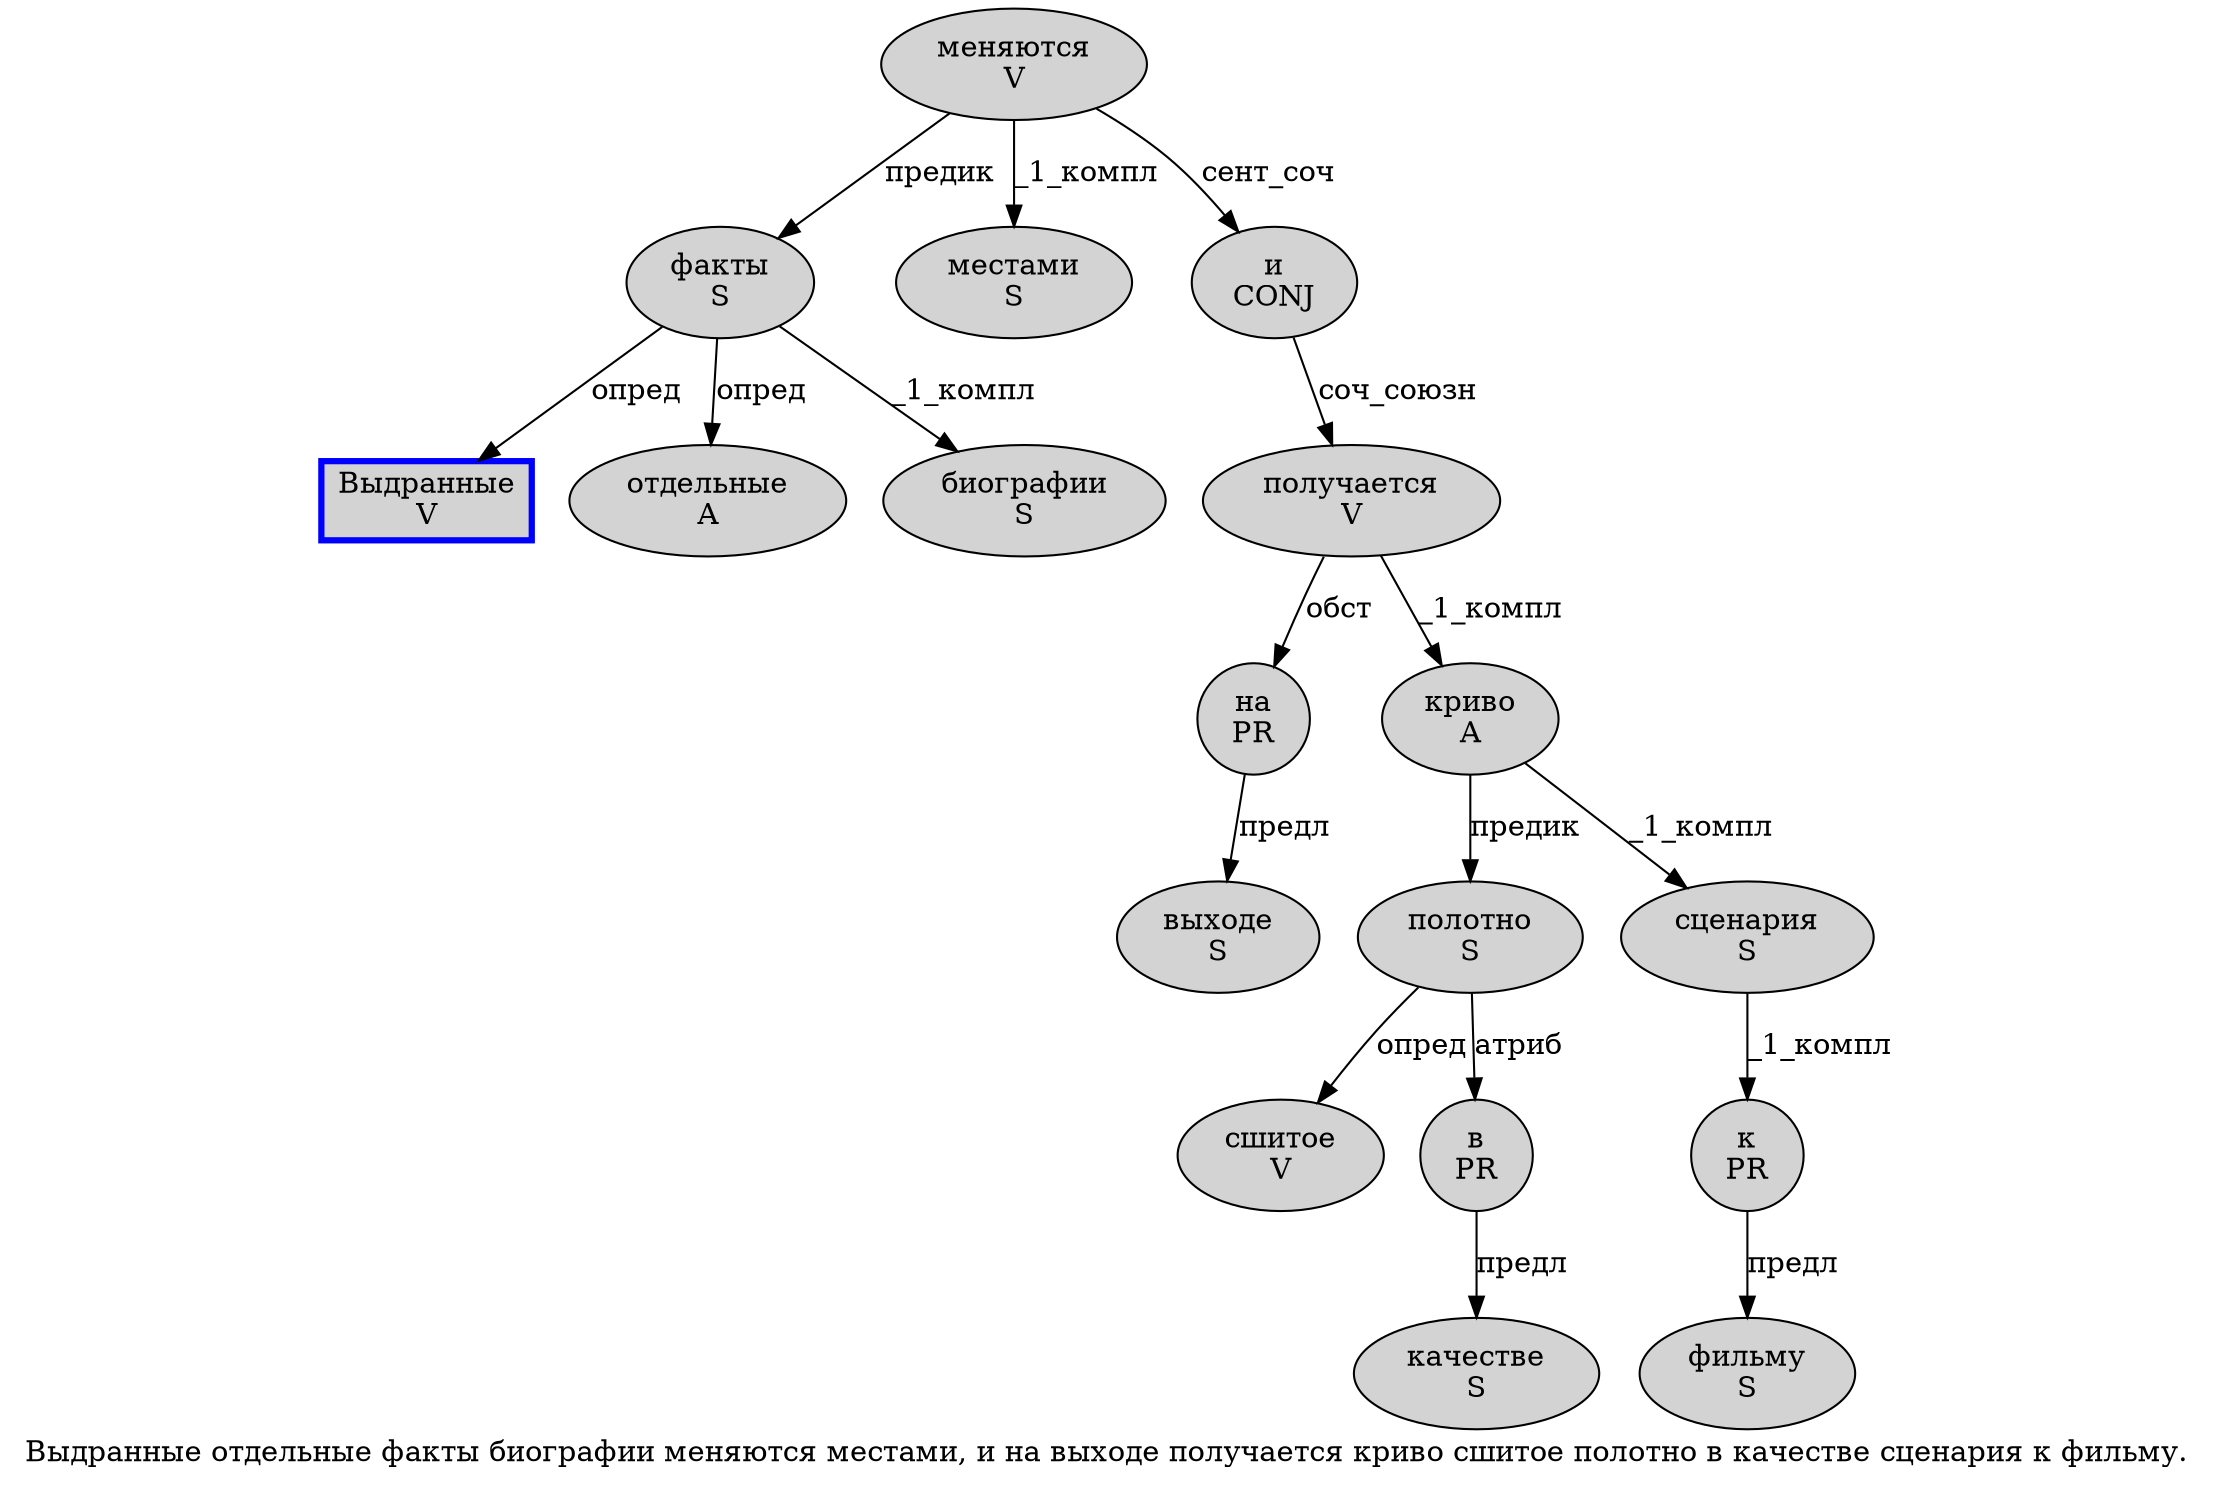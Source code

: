 digraph SENTENCE_3293 {
	graph [label="Выдранные отдельные факты биографии меняются местами, и на выходе получается криво сшитое полотно в качестве сценария к фильму."]
	node [style=filled]
		0 [label="Выдранные
V" color=blue fillcolor=lightgray penwidth=3 shape=box]
		1 [label="отдельные
A" color="" fillcolor=lightgray penwidth=1 shape=ellipse]
		2 [label="факты
S" color="" fillcolor=lightgray penwidth=1 shape=ellipse]
		3 [label="биографии
S" color="" fillcolor=lightgray penwidth=1 shape=ellipse]
		4 [label="меняются
V" color="" fillcolor=lightgray penwidth=1 shape=ellipse]
		5 [label="местами
S" color="" fillcolor=lightgray penwidth=1 shape=ellipse]
		7 [label="и
CONJ" color="" fillcolor=lightgray penwidth=1 shape=ellipse]
		8 [label="на
PR" color="" fillcolor=lightgray penwidth=1 shape=ellipse]
		9 [label="выходе
S" color="" fillcolor=lightgray penwidth=1 shape=ellipse]
		10 [label="получается
V" color="" fillcolor=lightgray penwidth=1 shape=ellipse]
		11 [label="криво
A" color="" fillcolor=lightgray penwidth=1 shape=ellipse]
		12 [label="сшитое
V" color="" fillcolor=lightgray penwidth=1 shape=ellipse]
		13 [label="полотно
S" color="" fillcolor=lightgray penwidth=1 shape=ellipse]
		14 [label="в
PR" color="" fillcolor=lightgray penwidth=1 shape=ellipse]
		15 [label="качестве
S" color="" fillcolor=lightgray penwidth=1 shape=ellipse]
		16 [label="сценария
S" color="" fillcolor=lightgray penwidth=1 shape=ellipse]
		17 [label="к
PR" color="" fillcolor=lightgray penwidth=1 shape=ellipse]
		18 [label="фильму
S" color="" fillcolor=lightgray penwidth=1 shape=ellipse]
			14 -> 15 [label="предл"]
			2 -> 0 [label="опред"]
			2 -> 1 [label="опред"]
			2 -> 3 [label="_1_компл"]
			8 -> 9 [label="предл"]
			4 -> 2 [label="предик"]
			4 -> 5 [label="_1_компл"]
			4 -> 7 [label="сент_соч"]
			13 -> 12 [label="опред"]
			13 -> 14 [label="атриб"]
			10 -> 8 [label="обст"]
			10 -> 11 [label="_1_компл"]
			17 -> 18 [label="предл"]
			16 -> 17 [label="_1_компл"]
			7 -> 10 [label="соч_союзн"]
			11 -> 13 [label="предик"]
			11 -> 16 [label="_1_компл"]
}